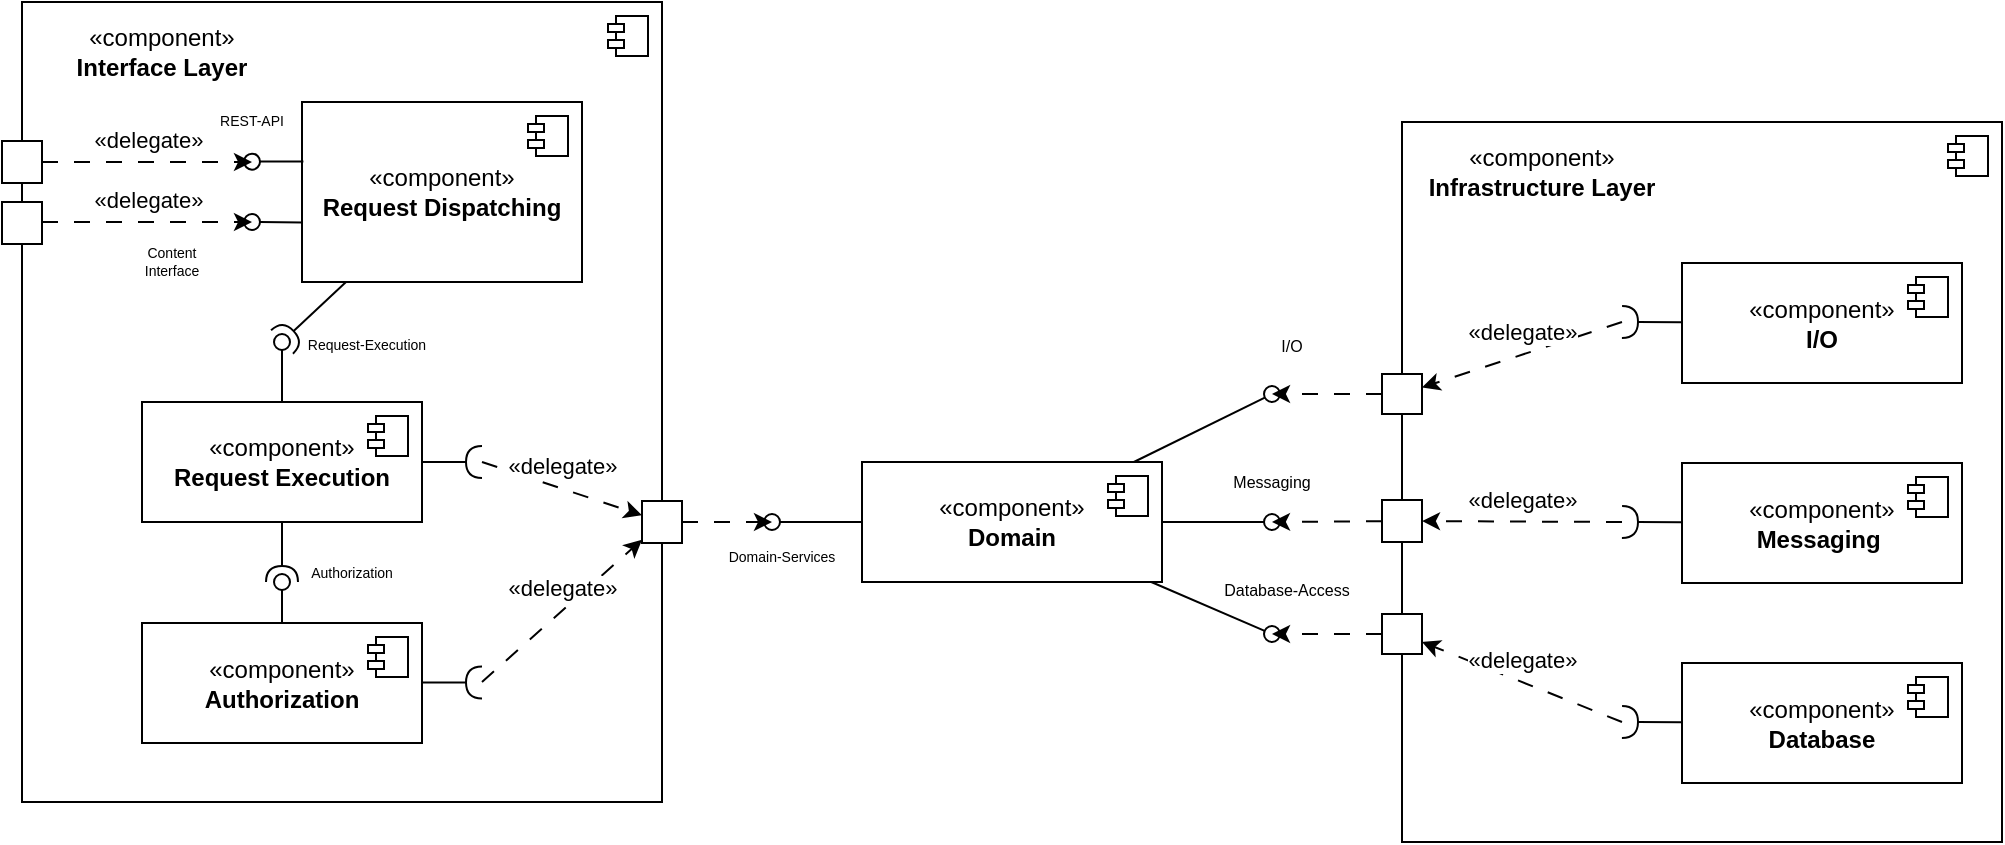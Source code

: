 <mxfile version="28.2.5">
  <diagram name="Seite-1" id="tv3RCUC1lsHie5otSo7a">
    <mxGraphModel dx="1678" dy="972" grid="1" gridSize="10" guides="1" tooltips="1" connect="1" arrows="1" fold="1" page="1" pageScale="1" pageWidth="1169" pageHeight="827" math="0" shadow="0">
      <root>
        <mxCell id="0" />
        <mxCell id="1" parent="0" />
        <mxCell id="zjGeTOThquZhaolVEsW3-1" value="" style="html=1;dropTarget=0;whiteSpace=wrap;" vertex="1" parent="1">
          <mxGeometry x="80" y="210" width="320" height="400" as="geometry" />
        </mxCell>
        <mxCell id="zjGeTOThquZhaolVEsW3-2" value="" style="shape=module;jettyWidth=8;jettyHeight=4;" vertex="1" parent="zjGeTOThquZhaolVEsW3-1">
          <mxGeometry x="1" width="20" height="20" relative="1" as="geometry">
            <mxPoint x="-27" y="7" as="offset" />
          </mxGeometry>
        </mxCell>
        <mxCell id="zjGeTOThquZhaolVEsW3-3" value="" style="html=1;dropTarget=0;whiteSpace=wrap;" vertex="1" parent="1">
          <mxGeometry x="770" y="270" width="300" height="360" as="geometry" />
        </mxCell>
        <mxCell id="zjGeTOThquZhaolVEsW3-4" value="" style="shape=module;jettyWidth=8;jettyHeight=4;" vertex="1" parent="zjGeTOThquZhaolVEsW3-3">
          <mxGeometry x="1" width="20" height="20" relative="1" as="geometry">
            <mxPoint x="-27" y="7" as="offset" />
          </mxGeometry>
        </mxCell>
        <mxCell id="zjGeTOThquZhaolVEsW3-5" value="«component»&lt;br&gt;&lt;b&gt;Domain&lt;/b&gt;" style="html=1;dropTarget=0;whiteSpace=wrap;" vertex="1" parent="1">
          <mxGeometry x="500" y="440" width="150" height="60" as="geometry" />
        </mxCell>
        <mxCell id="zjGeTOThquZhaolVEsW3-6" value="" style="shape=module;jettyWidth=8;jettyHeight=4;" vertex="1" parent="zjGeTOThquZhaolVEsW3-5">
          <mxGeometry x="1" width="20" height="20" relative="1" as="geometry">
            <mxPoint x="-27" y="7" as="offset" />
          </mxGeometry>
        </mxCell>
        <mxCell id="zjGeTOThquZhaolVEsW3-7" value="" style="html=1;verticalAlign=bottom;labelBackgroundColor=none;endArrow=oval;endFill=0;endSize=8;rounded=0;" edge="1" parent="1" source="zjGeTOThquZhaolVEsW3-5">
          <mxGeometry width="160" relative="1" as="geometry">
            <mxPoint x="680" y="484.75" as="sourcePoint" />
            <mxPoint x="705" y="406" as="targetPoint" />
          </mxGeometry>
        </mxCell>
        <mxCell id="zjGeTOThquZhaolVEsW3-8" value="" style="html=1;verticalAlign=bottom;labelBackgroundColor=none;endArrow=oval;endFill=0;endSize=8;rounded=0;" edge="1" parent="1" source="zjGeTOThquZhaolVEsW3-5">
          <mxGeometry width="160" relative="1" as="geometry">
            <mxPoint x="500" y="484.75" as="sourcePoint" />
            <mxPoint x="455" y="470" as="targetPoint" />
          </mxGeometry>
        </mxCell>
        <mxCell id="zjGeTOThquZhaolVEsW3-9" value="Domain-Services" style="text;html=1;align=center;verticalAlign=middle;whiteSpace=wrap;rounded=0;fontSize=7;" vertex="1" parent="1">
          <mxGeometry x="430" y="476" width="60" height="24" as="geometry" />
        </mxCell>
        <mxCell id="zjGeTOThquZhaolVEsW3-10" value="&lt;div&gt;«component»&lt;/div&gt;&lt;div&gt;&lt;b&gt;Database&lt;/b&gt;&lt;/div&gt;" style="html=1;dropTarget=0;whiteSpace=wrap;" vertex="1" parent="1">
          <mxGeometry x="910" y="540.5" width="140" height="60" as="geometry" />
        </mxCell>
        <mxCell id="zjGeTOThquZhaolVEsW3-11" value="" style="shape=module;jettyWidth=8;jettyHeight=4;" vertex="1" parent="zjGeTOThquZhaolVEsW3-10">
          <mxGeometry x="1" width="20" height="20" relative="1" as="geometry">
            <mxPoint x="-27" y="7" as="offset" />
          </mxGeometry>
        </mxCell>
        <mxCell id="zjGeTOThquZhaolVEsW3-12" value="" style="rounded=0;orthogonalLoop=1;jettySize=auto;html=1;endArrow=halfCircle;endFill=0;endSize=6;strokeWidth=1;sketch=0;fontSize=12;curved=1;" edge="1" parent="1" source="zjGeTOThquZhaolVEsW3-10">
          <mxGeometry relative="1" as="geometry">
            <mxPoint x="880" y="520" as="sourcePoint" />
            <mxPoint x="880" y="570" as="targetPoint" />
          </mxGeometry>
        </mxCell>
        <mxCell id="zjGeTOThquZhaolVEsW3-13" value="«component»&lt;br&gt;&lt;div&gt;&lt;b&gt;I/O&lt;/b&gt;&lt;/div&gt;" style="html=1;dropTarget=0;whiteSpace=wrap;" vertex="1" parent="1">
          <mxGeometry x="910" y="340.5" width="140" height="60" as="geometry" />
        </mxCell>
        <mxCell id="zjGeTOThquZhaolVEsW3-14" value="" style="shape=module;jettyWidth=8;jettyHeight=4;" vertex="1" parent="zjGeTOThquZhaolVEsW3-13">
          <mxGeometry x="1" width="20" height="20" relative="1" as="geometry">
            <mxPoint x="-27" y="7" as="offset" />
          </mxGeometry>
        </mxCell>
        <mxCell id="zjGeTOThquZhaolVEsW3-15" value="" style="rounded=0;orthogonalLoop=1;jettySize=auto;html=1;endArrow=halfCircle;endFill=0;endSize=6;strokeWidth=1;sketch=0;fontSize=12;curved=1;" edge="1" parent="1" source="zjGeTOThquZhaolVEsW3-13">
          <mxGeometry relative="1" as="geometry">
            <mxPoint x="870" y="510" as="sourcePoint" />
            <mxPoint x="880" y="370" as="targetPoint" />
          </mxGeometry>
        </mxCell>
        <mxCell id="zjGeTOThquZhaolVEsW3-16" value="«component»&lt;br&gt;&lt;b&gt;Messaging&amp;nbsp;&lt;/b&gt;" style="html=1;dropTarget=0;whiteSpace=wrap;" vertex="1" parent="1">
          <mxGeometry x="910" y="440.5" width="140" height="60" as="geometry" />
        </mxCell>
        <mxCell id="zjGeTOThquZhaolVEsW3-17" value="" style="shape=module;jettyWidth=8;jettyHeight=4;" vertex="1" parent="zjGeTOThquZhaolVEsW3-16">
          <mxGeometry x="1" width="20" height="20" relative="1" as="geometry">
            <mxPoint x="-27" y="7" as="offset" />
          </mxGeometry>
        </mxCell>
        <mxCell id="zjGeTOThquZhaolVEsW3-18" value="" style="rounded=0;orthogonalLoop=1;jettySize=auto;html=1;endArrow=halfCircle;endFill=0;endSize=6;strokeWidth=1;sketch=0;fontSize=12;curved=1;" edge="1" parent="1" source="zjGeTOThquZhaolVEsW3-16">
          <mxGeometry relative="1" as="geometry">
            <mxPoint x="898" y="410" as="sourcePoint" />
            <mxPoint x="880" y="470" as="targetPoint" />
          </mxGeometry>
        </mxCell>
        <mxCell id="zjGeTOThquZhaolVEsW3-19" value="" style="html=1;rounded=0;" vertex="1" parent="1">
          <mxGeometry x="760" y="459" width="20" height="21" as="geometry" />
        </mxCell>
        <mxCell id="zjGeTOThquZhaolVEsW3-20" value="«delegate»" style="rounded=0;orthogonalLoop=1;jettySize=auto;html=1;dashed=1;dashPattern=8 8;spacingBottom=22;" edge="1" parent="1" target="zjGeTOThquZhaolVEsW3-57">
          <mxGeometry relative="1" as="geometry">
            <mxPoint x="700" y="480" as="targetPoint" />
            <mxPoint x="880" y="370" as="sourcePoint" />
          </mxGeometry>
        </mxCell>
        <mxCell id="zjGeTOThquZhaolVEsW3-21" value="«delegate»" style="rounded=0;orthogonalLoop=1;jettySize=auto;html=1;dashed=1;dashPattern=8 8;spacingBottom=22;" edge="1" parent="1" target="zjGeTOThquZhaolVEsW3-19">
          <mxGeometry relative="1" as="geometry">
            <mxPoint x="785" y="470" as="targetPoint" />
            <mxPoint x="880" y="470" as="sourcePoint" />
          </mxGeometry>
        </mxCell>
        <mxCell id="zjGeTOThquZhaolVEsW3-22" value="«delegate»" style="rounded=0;orthogonalLoop=1;jettySize=auto;html=1;dashed=1;dashPattern=8 8;spacingBottom=22;" edge="1" parent="1" target="zjGeTOThquZhaolVEsW3-56">
          <mxGeometry relative="1" as="geometry">
            <mxPoint x="790" y="480" as="targetPoint" />
            <mxPoint x="880" y="570" as="sourcePoint" />
          </mxGeometry>
        </mxCell>
        <mxCell id="zjGeTOThquZhaolVEsW3-23" value="«component»&lt;br&gt;&lt;b&gt;Infrastructure Layer&lt;/b&gt;" style="text;html=1;align=center;verticalAlign=middle;whiteSpace=wrap;rounded=0;" vertex="1" parent="1">
          <mxGeometry x="770" y="270" width="140" height="50" as="geometry" />
        </mxCell>
        <mxCell id="zjGeTOThquZhaolVEsW3-24" value="&lt;div&gt;«component»&lt;b&gt;&lt;br&gt;&lt;/b&gt;&lt;/div&gt;&lt;div&gt;&lt;b&gt;Request Dispatching&lt;/b&gt;&lt;/div&gt;" style="html=1;dropTarget=0;whiteSpace=wrap;" vertex="1" parent="1">
          <mxGeometry x="220" y="260" width="140" height="90" as="geometry" />
        </mxCell>
        <mxCell id="zjGeTOThquZhaolVEsW3-25" value="" style="shape=module;jettyWidth=8;jettyHeight=4;" vertex="1" parent="zjGeTOThquZhaolVEsW3-24">
          <mxGeometry x="1" width="20" height="20" relative="1" as="geometry">
            <mxPoint x="-27" y="7" as="offset" />
          </mxGeometry>
        </mxCell>
        <mxCell id="zjGeTOThquZhaolVEsW3-26" value="&lt;div&gt;«component»&lt;b&gt;&lt;br&gt;&lt;/b&gt;&lt;/div&gt;&lt;div&gt;&lt;b&gt;Request Execution&lt;/b&gt;&lt;/div&gt;" style="html=1;dropTarget=0;whiteSpace=wrap;" vertex="1" parent="1">
          <mxGeometry x="140" y="410" width="140" height="60" as="geometry" />
        </mxCell>
        <mxCell id="zjGeTOThquZhaolVEsW3-27" value="" style="shape=module;jettyWidth=8;jettyHeight=4;" vertex="1" parent="zjGeTOThquZhaolVEsW3-26">
          <mxGeometry x="1" width="20" height="20" relative="1" as="geometry">
            <mxPoint x="-27" y="7" as="offset" />
          </mxGeometry>
        </mxCell>
        <mxCell id="zjGeTOThquZhaolVEsW3-28" value="" style="edgeStyle=orthogonalEdgeStyle;rounded=0;orthogonalLoop=1;jettySize=auto;html=1;dashed=1;dashPattern=8 8;spacingBottom=22;" edge="1" parent="1" source="zjGeTOThquZhaolVEsW3-29">
          <mxGeometry relative="1" as="geometry">
            <mxPoint x="455" y="470" as="targetPoint" />
          </mxGeometry>
        </mxCell>
        <mxCell id="zjGeTOThquZhaolVEsW3-29" value="" style="html=1;rounded=0;" vertex="1" parent="1">
          <mxGeometry x="390" y="459.5" width="20" height="21" as="geometry" />
        </mxCell>
        <mxCell id="zjGeTOThquZhaolVEsW3-30" value="" style="rounded=0;orthogonalLoop=1;jettySize=auto;html=1;endArrow=halfCircle;endFill=0;endSize=6;strokeWidth=1;sketch=0;fontSize=12;curved=1;" edge="1" parent="1" source="zjGeTOThquZhaolVEsW3-26">
          <mxGeometry relative="1" as="geometry">
            <mxPoint x="340" y="475.52" as="sourcePoint" />
            <mxPoint x="310" y="440" as="targetPoint" />
          </mxGeometry>
        </mxCell>
        <mxCell id="zjGeTOThquZhaolVEsW3-31" value="«delegate»" style="rounded=0;orthogonalLoop=1;jettySize=auto;html=1;dashed=1;dashPattern=8 8;spacingBottom=22;" edge="1" parent="1" target="zjGeTOThquZhaolVEsW3-29">
          <mxGeometry relative="1" as="geometry">
            <mxPoint x="370" y="490" as="targetPoint" />
            <mxPoint x="310" y="440" as="sourcePoint" />
          </mxGeometry>
        </mxCell>
        <mxCell id="zjGeTOThquZhaolVEsW3-32" value="" style="html=1;verticalAlign=bottom;labelBackgroundColor=none;endArrow=oval;endFill=0;endSize=8;rounded=0;" edge="1" parent="1" source="zjGeTOThquZhaolVEsW3-26">
          <mxGeometry width="160" relative="1" as="geometry">
            <mxPoint x="300" y="380" as="sourcePoint" />
            <mxPoint x="210" y="380" as="targetPoint" />
          </mxGeometry>
        </mxCell>
        <mxCell id="zjGeTOThquZhaolVEsW3-33" value="" style="rounded=0;orthogonalLoop=1;jettySize=auto;html=1;endArrow=halfCircle;endFill=0;endSize=6;strokeWidth=1;sketch=0;fontSize=12;curved=1;" edge="1" parent="1" source="zjGeTOThquZhaolVEsW3-24">
          <mxGeometry relative="1" as="geometry">
            <mxPoint x="290" y="430" as="sourcePoint" />
            <mxPoint x="210" y="380" as="targetPoint" />
          </mxGeometry>
        </mxCell>
        <mxCell id="zjGeTOThquZhaolVEsW3-34" value="Request-Execution" style="text;html=1;align=center;verticalAlign=middle;whiteSpace=wrap;rounded=0;fontSize=7;" vertex="1" parent="1">
          <mxGeometry x="220" y="370" width="65" height="24" as="geometry" />
        </mxCell>
        <mxCell id="zjGeTOThquZhaolVEsW3-35" value="&lt;div&gt;«component»&lt;b&gt;&lt;br&gt;&lt;/b&gt;&lt;/div&gt;&lt;div&gt;&lt;b&gt;Authorization&lt;/b&gt;&lt;/div&gt;" style="html=1;dropTarget=0;whiteSpace=wrap;" vertex="1" parent="1">
          <mxGeometry x="140" y="520.5" width="140" height="60" as="geometry" />
        </mxCell>
        <mxCell id="zjGeTOThquZhaolVEsW3-36" value="" style="shape=module;jettyWidth=8;jettyHeight=4;" vertex="1" parent="zjGeTOThquZhaolVEsW3-35">
          <mxGeometry x="1" width="20" height="20" relative="1" as="geometry">
            <mxPoint x="-27" y="7" as="offset" />
          </mxGeometry>
        </mxCell>
        <mxCell id="zjGeTOThquZhaolVEsW3-37" value="" style="rounded=0;orthogonalLoop=1;jettySize=auto;html=1;endArrow=halfCircle;endFill=0;endSize=6;strokeWidth=1;sketch=0;fontSize=12;curved=1;" edge="1" parent="1">
          <mxGeometry relative="1" as="geometry">
            <mxPoint x="280" y="550.26" as="sourcePoint" />
            <mxPoint x="310" y="550.26" as="targetPoint" />
          </mxGeometry>
        </mxCell>
        <mxCell id="zjGeTOThquZhaolVEsW3-38" value="«delegate»" style="rounded=0;orthogonalLoop=1;jettySize=auto;html=1;dashed=1;dashPattern=8 8;spacingBottom=22;" edge="1" parent="1" target="zjGeTOThquZhaolVEsW3-29">
          <mxGeometry relative="1" as="geometry">
            <mxPoint x="400" y="474" as="targetPoint" />
            <mxPoint x="310" y="550" as="sourcePoint" />
          </mxGeometry>
        </mxCell>
        <mxCell id="zjGeTOThquZhaolVEsW3-39" value="" style="html=1;verticalAlign=bottom;labelBackgroundColor=none;endArrow=oval;endFill=0;endSize=8;rounded=0;" edge="1" parent="1" source="zjGeTOThquZhaolVEsW3-35">
          <mxGeometry width="160" relative="1" as="geometry">
            <mxPoint x="260" y="491" as="sourcePoint" />
            <mxPoint x="210" y="500" as="targetPoint" />
          </mxGeometry>
        </mxCell>
        <mxCell id="zjGeTOThquZhaolVEsW3-40" value="" style="rounded=0;orthogonalLoop=1;jettySize=auto;html=1;endArrow=halfCircle;endFill=0;endSize=6;strokeWidth=1;sketch=0;fontSize=12;curved=1;" edge="1" parent="1" source="zjGeTOThquZhaolVEsW3-26">
          <mxGeometry relative="1" as="geometry">
            <mxPoint x="220" y="350" as="sourcePoint" />
            <mxPoint x="210" y="500" as="targetPoint" />
          </mxGeometry>
        </mxCell>
        <mxCell id="zjGeTOThquZhaolVEsW3-41" value="Authorization" style="text;html=1;align=center;verticalAlign=middle;whiteSpace=wrap;rounded=0;fontSize=7;" vertex="1" parent="1">
          <mxGeometry x="220" y="484" width="50" height="24" as="geometry" />
        </mxCell>
        <mxCell id="zjGeTOThquZhaolVEsW3-42" value="«component»&lt;br&gt;&lt;b&gt;Interface Layer&lt;/b&gt;" style="text;html=1;align=center;verticalAlign=middle;whiteSpace=wrap;rounded=0;" vertex="1" parent="1">
          <mxGeometry x="80" y="210" width="140" height="50" as="geometry" />
        </mxCell>
        <mxCell id="zjGeTOThquZhaolVEsW3-43" value="" style="html=1;rounded=0;" vertex="1" parent="1">
          <mxGeometry x="70" y="279.5" width="20" height="21" as="geometry" />
        </mxCell>
        <mxCell id="zjGeTOThquZhaolVEsW3-44" value="" style="html=1;verticalAlign=bottom;labelBackgroundColor=none;endArrow=oval;endFill=0;endSize=8;rounded=0;exitX=0.005;exitY=0.33;exitDx=0;exitDy=0;exitPerimeter=0;" edge="1" parent="1" source="zjGeTOThquZhaolVEsW3-24">
          <mxGeometry width="160" relative="1" as="geometry">
            <mxPoint x="210" y="289.83" as="sourcePoint" />
            <mxPoint x="195" y="289.83" as="targetPoint" />
          </mxGeometry>
        </mxCell>
        <mxCell id="zjGeTOThquZhaolVEsW3-45" value="«delegate»" style="rounded=0;orthogonalLoop=1;jettySize=auto;html=1;dashed=1;dashPattern=8 8;spacingBottom=22;" edge="1" parent="1" source="zjGeTOThquZhaolVEsW3-43">
          <mxGeometry relative="1" as="geometry">
            <mxPoint x="195" y="290" as="targetPoint" />
            <mxPoint x="320" y="430" as="sourcePoint" />
          </mxGeometry>
        </mxCell>
        <mxCell id="zjGeTOThquZhaolVEsW3-46" value="REST-API" style="text;html=1;align=center;verticalAlign=middle;whiteSpace=wrap;rounded=0;fontSize=7;" vertex="1" parent="1">
          <mxGeometry x="175" y="260" width="40" height="20" as="geometry" />
        </mxCell>
        <mxCell id="zjGeTOThquZhaolVEsW3-47" value="" style="html=1;verticalAlign=bottom;labelBackgroundColor=none;endArrow=oval;endFill=0;endSize=8;rounded=0;exitX=0.002;exitY=0.67;exitDx=0;exitDy=0;exitPerimeter=0;" edge="1" parent="1" source="zjGeTOThquZhaolVEsW3-24">
          <mxGeometry width="160" relative="1" as="geometry">
            <mxPoint x="210" y="320" as="sourcePoint" />
            <mxPoint x="195" y="320" as="targetPoint" />
          </mxGeometry>
        </mxCell>
        <mxCell id="zjGeTOThquZhaolVEsW3-48" value="«delegate»" style="rounded=0;orthogonalLoop=1;jettySize=auto;html=1;dashed=1;dashPattern=8 8;spacingBottom=22;" edge="1" parent="1">
          <mxGeometry relative="1" as="geometry">
            <mxPoint x="195" y="320" as="targetPoint" />
            <mxPoint x="90" y="320" as="sourcePoint" />
          </mxGeometry>
        </mxCell>
        <mxCell id="zjGeTOThquZhaolVEsW3-49" value="" style="html=1;rounded=0;" vertex="1" parent="1">
          <mxGeometry x="70" y="310" width="20" height="21" as="geometry" />
        </mxCell>
        <mxCell id="zjGeTOThquZhaolVEsW3-50" value="Content Interface" style="text;html=1;align=center;verticalAlign=middle;whiteSpace=wrap;rounded=0;fontSize=7;" vertex="1" parent="1">
          <mxGeometry x="135" y="330" width="40" height="20" as="geometry" />
        </mxCell>
        <mxCell id="zjGeTOThquZhaolVEsW3-51" value="I/O" style="text;html=1;align=center;verticalAlign=middle;whiteSpace=wrap;rounded=0;fontSize=8;" vertex="1" parent="1">
          <mxGeometry x="685" y="370" width="60" height="24" as="geometry" />
        </mxCell>
        <mxCell id="zjGeTOThquZhaolVEsW3-52" value="Messaging" style="text;html=1;align=center;verticalAlign=middle;whiteSpace=wrap;rounded=0;fontSize=8;" vertex="1" parent="1">
          <mxGeometry x="675" y="438" width="60" height="24" as="geometry" />
        </mxCell>
        <mxCell id="zjGeTOThquZhaolVEsW3-53" value="Database-Access" style="text;html=1;align=center;verticalAlign=middle;whiteSpace=wrap;rounded=0;fontSize=8;" vertex="1" parent="1">
          <mxGeometry x="680" y="492" width="65" height="24" as="geometry" />
        </mxCell>
        <mxCell id="zjGeTOThquZhaolVEsW3-54" value="" style="html=1;verticalAlign=bottom;labelBackgroundColor=none;endArrow=oval;endFill=0;endSize=8;rounded=0;" edge="1" parent="1" source="zjGeTOThquZhaolVEsW3-5">
          <mxGeometry width="160" relative="1" as="geometry">
            <mxPoint x="660" y="480" as="sourcePoint" />
            <mxPoint x="705" y="470" as="targetPoint" />
          </mxGeometry>
        </mxCell>
        <mxCell id="zjGeTOThquZhaolVEsW3-55" value="" style="html=1;verticalAlign=bottom;labelBackgroundColor=none;endArrow=oval;endFill=0;endSize=8;rounded=0;" edge="1" parent="1" source="zjGeTOThquZhaolVEsW3-5">
          <mxGeometry width="160" relative="1" as="geometry">
            <mxPoint x="660" y="480" as="sourcePoint" />
            <mxPoint x="705" y="526" as="targetPoint" />
          </mxGeometry>
        </mxCell>
        <mxCell id="zjGeTOThquZhaolVEsW3-56" value="" style="html=1;rounded=0;" vertex="1" parent="1">
          <mxGeometry x="760" y="516" width="20" height="20" as="geometry" />
        </mxCell>
        <mxCell id="zjGeTOThquZhaolVEsW3-57" value="" style="html=1;rounded=0;" vertex="1" parent="1">
          <mxGeometry x="760" y="396" width="20" height="20" as="geometry" />
        </mxCell>
        <mxCell id="zjGeTOThquZhaolVEsW3-58" value="" style="rounded=0;orthogonalLoop=1;jettySize=auto;html=1;dashed=1;dashPattern=8 8;spacingBottom=22;" edge="1" parent="1" source="zjGeTOThquZhaolVEsW3-57">
          <mxGeometry relative="1" as="geometry">
            <mxPoint x="705" y="406" as="targetPoint" />
            <mxPoint x="890" y="380" as="sourcePoint" />
          </mxGeometry>
        </mxCell>
        <mxCell id="zjGeTOThquZhaolVEsW3-59" value="" style="rounded=0;orthogonalLoop=1;jettySize=auto;html=1;dashed=1;dashPattern=8 8;spacingBottom=22;" edge="1" parent="1" source="zjGeTOThquZhaolVEsW3-19">
          <mxGeometry relative="1" as="geometry">
            <mxPoint x="705" y="470" as="targetPoint" />
            <mxPoint x="890" y="380" as="sourcePoint" />
          </mxGeometry>
        </mxCell>
        <mxCell id="zjGeTOThquZhaolVEsW3-60" value="" style="rounded=0;orthogonalLoop=1;jettySize=auto;html=1;dashed=1;dashPattern=8 8;spacingBottom=22;" edge="1" parent="1" source="zjGeTOThquZhaolVEsW3-56">
          <mxGeometry relative="1" as="geometry">
            <mxPoint x="705" y="526" as="targetPoint" />
            <mxPoint x="890" y="380" as="sourcePoint" />
          </mxGeometry>
        </mxCell>
      </root>
    </mxGraphModel>
  </diagram>
</mxfile>
